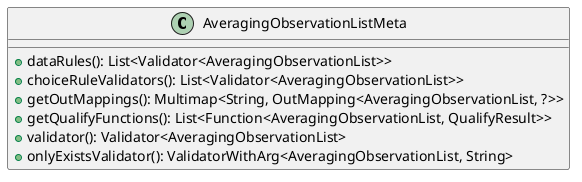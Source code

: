 @startuml

    class AveragingObservationListMeta [[AveragingObservationListMeta.html]] {
        +dataRules(): List<Validator<AveragingObservationList>>
        +choiceRuleValidators(): List<Validator<AveragingObservationList>>
        +getOutMappings(): Multimap<String, OutMapping<AveragingObservationList, ?>>
        +getQualifyFunctions(): List<Function<AveragingObservationList, QualifyResult>>
        +validator(): Validator<AveragingObservationList>
        +onlyExistsValidator(): ValidatorWithArg<AveragingObservationList, String>
    }

@enduml
